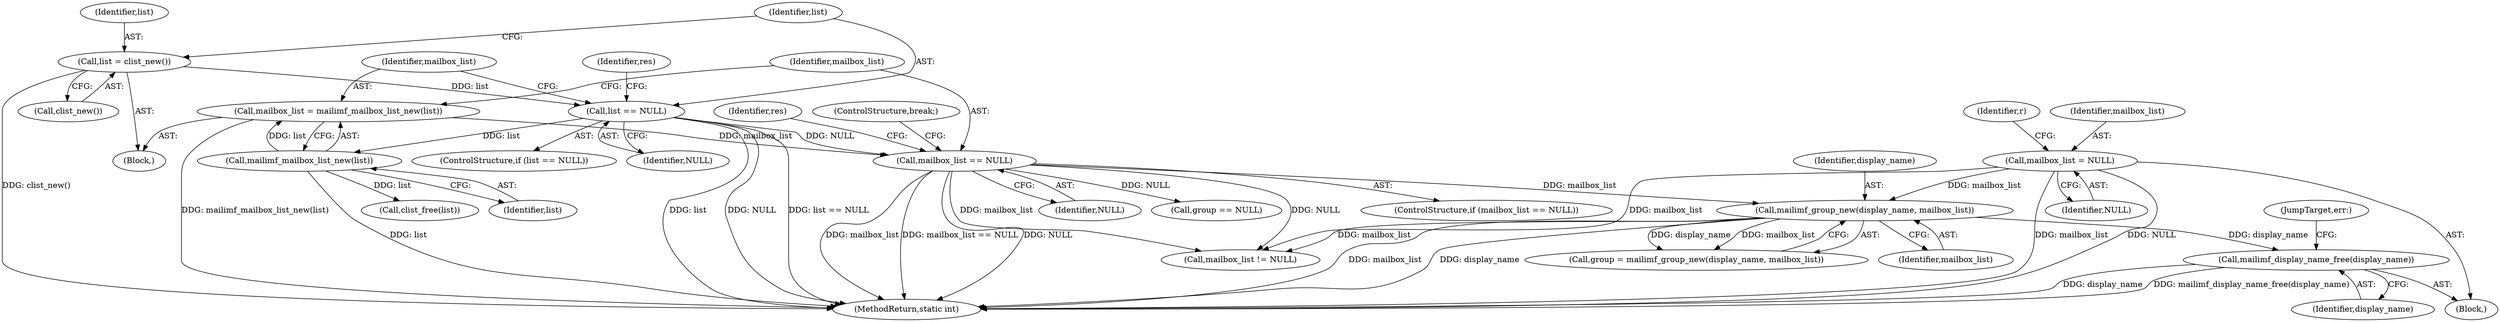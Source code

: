 digraph "0_libetpan_1fe8fbc032ccda1db9af66d93016b49c16c1f22d@API" {
"1000271" [label="(Call,mailimf_display_name_free(display_name))"];
"1000240" [label="(Call,mailimf_group_new(display_name, mailbox_list))"];
"1000206" [label="(Call,mailbox_list == NULL)"];
"1000201" [label="(Call,mailbox_list = mailimf_mailbox_list_new(list))"];
"1000203" [label="(Call,mailimf_mailbox_list_new(list))"];
"1000193" [label="(Call,list == NULL)"];
"1000189" [label="(Call,list = clist_new())"];
"1000117" [label="(Call,mailbox_list = NULL)"];
"1000206" [label="(Call,mailbox_list == NULL)"];
"1000189" [label="(Call,list = clist_new())"];
"1000117" [label="(Call,mailbox_list = NULL)"];
"1000244" [label="(Call,group == NULL)"];
"1000204" [label="(Identifier,list)"];
"1000242" [label="(Identifier,mailbox_list)"];
"1000264" [label="(Call,mailbox_list != NULL)"];
"1000194" [label="(Identifier,list)"];
"1000205" [label="(ControlStructure,if (mailbox_list == NULL))"];
"1000119" [label="(Identifier,NULL)"];
"1000240" [label="(Call,mailimf_group_new(display_name, mailbox_list))"];
"1000213" [label="(Call,clist_free(list))"];
"1000207" [label="(Identifier,mailbox_list)"];
"1000118" [label="(Identifier,mailbox_list)"];
"1000193" [label="(Call,list == NULL)"];
"1000276" [label="(MethodReturn,static int)"];
"1000191" [label="(Call,clist_new())"];
"1000190" [label="(Identifier,list)"];
"1000208" [label="(Identifier,NULL)"];
"1000211" [label="(Identifier,res)"];
"1000272" [label="(Identifier,display_name)"];
"1000241" [label="(Identifier,display_name)"];
"1000216" [label="(ControlStructure,break;)"];
"1000165" [label="(Block,)"];
"1000238" [label="(Call,group = mailimf_group_new(display_name, mailbox_list))"];
"1000198" [label="(Identifier,res)"];
"1000192" [label="(ControlStructure,if (list == NULL))"];
"1000195" [label="(Identifier,NULL)"];
"1000273" [label="(JumpTarget,err:)"];
"1000201" [label="(Call,mailbox_list = mailimf_mailbox_list_new(list))"];
"1000271" [label="(Call,mailimf_display_name_free(display_name))"];
"1000203" [label="(Call,mailimf_mailbox_list_new(list))"];
"1000202" [label="(Identifier,mailbox_list)"];
"1000105" [label="(Block,)"];
"1000121" [label="(Identifier,r)"];
"1000271" -> "1000105"  [label="AST: "];
"1000271" -> "1000272"  [label="CFG: "];
"1000272" -> "1000271"  [label="AST: "];
"1000273" -> "1000271"  [label="CFG: "];
"1000271" -> "1000276"  [label="DDG: display_name"];
"1000271" -> "1000276"  [label="DDG: mailimf_display_name_free(display_name)"];
"1000240" -> "1000271"  [label="DDG: display_name"];
"1000240" -> "1000238"  [label="AST: "];
"1000240" -> "1000242"  [label="CFG: "];
"1000241" -> "1000240"  [label="AST: "];
"1000242" -> "1000240"  [label="AST: "];
"1000238" -> "1000240"  [label="CFG: "];
"1000240" -> "1000276"  [label="DDG: mailbox_list"];
"1000240" -> "1000276"  [label="DDG: display_name"];
"1000240" -> "1000238"  [label="DDG: display_name"];
"1000240" -> "1000238"  [label="DDG: mailbox_list"];
"1000206" -> "1000240"  [label="DDG: mailbox_list"];
"1000117" -> "1000240"  [label="DDG: mailbox_list"];
"1000240" -> "1000264"  [label="DDG: mailbox_list"];
"1000206" -> "1000205"  [label="AST: "];
"1000206" -> "1000208"  [label="CFG: "];
"1000207" -> "1000206"  [label="AST: "];
"1000208" -> "1000206"  [label="AST: "];
"1000211" -> "1000206"  [label="CFG: "];
"1000216" -> "1000206"  [label="CFG: "];
"1000206" -> "1000276"  [label="DDG: mailbox_list == NULL"];
"1000206" -> "1000276"  [label="DDG: NULL"];
"1000206" -> "1000276"  [label="DDG: mailbox_list"];
"1000201" -> "1000206"  [label="DDG: mailbox_list"];
"1000193" -> "1000206"  [label="DDG: NULL"];
"1000206" -> "1000244"  [label="DDG: NULL"];
"1000206" -> "1000264"  [label="DDG: mailbox_list"];
"1000206" -> "1000264"  [label="DDG: NULL"];
"1000201" -> "1000165"  [label="AST: "];
"1000201" -> "1000203"  [label="CFG: "];
"1000202" -> "1000201"  [label="AST: "];
"1000203" -> "1000201"  [label="AST: "];
"1000207" -> "1000201"  [label="CFG: "];
"1000201" -> "1000276"  [label="DDG: mailimf_mailbox_list_new(list)"];
"1000203" -> "1000201"  [label="DDG: list"];
"1000203" -> "1000204"  [label="CFG: "];
"1000204" -> "1000203"  [label="AST: "];
"1000203" -> "1000276"  [label="DDG: list"];
"1000193" -> "1000203"  [label="DDG: list"];
"1000203" -> "1000213"  [label="DDG: list"];
"1000193" -> "1000192"  [label="AST: "];
"1000193" -> "1000195"  [label="CFG: "];
"1000194" -> "1000193"  [label="AST: "];
"1000195" -> "1000193"  [label="AST: "];
"1000198" -> "1000193"  [label="CFG: "];
"1000202" -> "1000193"  [label="CFG: "];
"1000193" -> "1000276"  [label="DDG: list"];
"1000193" -> "1000276"  [label="DDG: NULL"];
"1000193" -> "1000276"  [label="DDG: list == NULL"];
"1000189" -> "1000193"  [label="DDG: list"];
"1000189" -> "1000165"  [label="AST: "];
"1000189" -> "1000191"  [label="CFG: "];
"1000190" -> "1000189"  [label="AST: "];
"1000191" -> "1000189"  [label="AST: "];
"1000194" -> "1000189"  [label="CFG: "];
"1000189" -> "1000276"  [label="DDG: clist_new()"];
"1000117" -> "1000105"  [label="AST: "];
"1000117" -> "1000119"  [label="CFG: "];
"1000118" -> "1000117"  [label="AST: "];
"1000119" -> "1000117"  [label="AST: "];
"1000121" -> "1000117"  [label="CFG: "];
"1000117" -> "1000276"  [label="DDG: mailbox_list"];
"1000117" -> "1000276"  [label="DDG: NULL"];
"1000117" -> "1000264"  [label="DDG: mailbox_list"];
}
